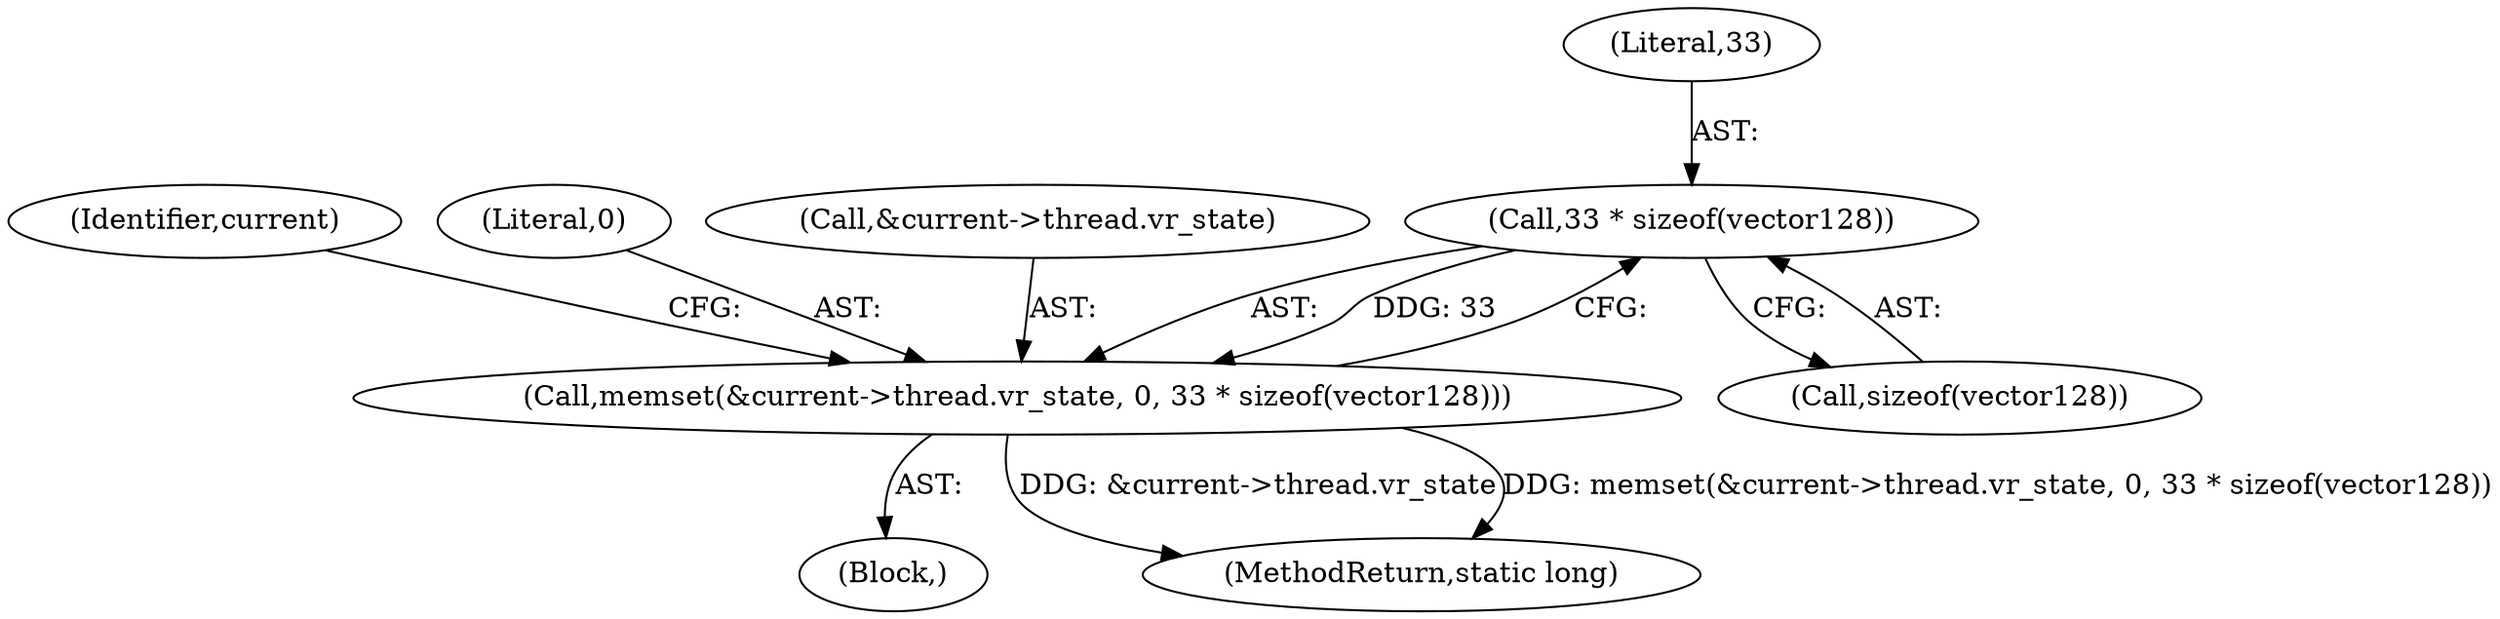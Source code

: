 digraph "0_linux_d2b9d2a5ad5ef04ff978c9923d19730cb05efd55_0@API" {
"1000509" [label="(Call,33 * sizeof(vector128))"];
"1000501" [label="(Call,memset(&current->thread.vr_state, 0, 33 * sizeof(vector128)))"];
"1000517" [label="(Identifier,current)"];
"1000510" [label="(Literal,33)"];
"1000509" [label="(Call,33 * sizeof(vector128))"];
"1000501" [label="(Call,memset(&current->thread.vr_state, 0, 33 * sizeof(vector128)))"];
"1000500" [label="(Block,)"];
"1000719" [label="(MethodReturn,static long)"];
"1000511" [label="(Call,sizeof(vector128))"];
"1000508" [label="(Literal,0)"];
"1000502" [label="(Call,&current->thread.vr_state)"];
"1000509" -> "1000501"  [label="AST: "];
"1000509" -> "1000511"  [label="CFG: "];
"1000510" -> "1000509"  [label="AST: "];
"1000511" -> "1000509"  [label="AST: "];
"1000501" -> "1000509"  [label="CFG: "];
"1000509" -> "1000501"  [label="DDG: 33"];
"1000501" -> "1000500"  [label="AST: "];
"1000502" -> "1000501"  [label="AST: "];
"1000508" -> "1000501"  [label="AST: "];
"1000517" -> "1000501"  [label="CFG: "];
"1000501" -> "1000719"  [label="DDG: &current->thread.vr_state"];
"1000501" -> "1000719"  [label="DDG: memset(&current->thread.vr_state, 0, 33 * sizeof(vector128))"];
}

